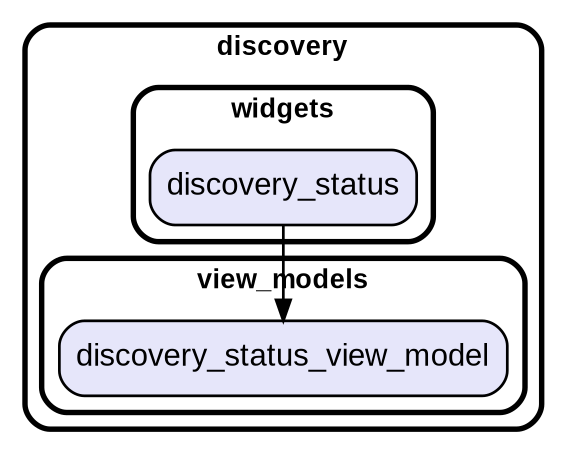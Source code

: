 digraph "" {
  graph [style=rounded fontname="Arial Black" fontsize=13 penwidth=2.6];
  node [shape=rect style="filled,rounded" fontname=Arial fontsize=15 fillcolor=Lavender penwidth=1.3];
  edge [penwidth=1.3];
  "/view_models/discovery_status_view_model.dart" [label="discovery_status_view_model"];
  "/widgets/discovery_status.dart" [label="discovery_status"];
  subgraph "cluster~" {
    label="discovery";
    subgraph "cluster~/view_models" {
      label="view_models";
      "/view_models/discovery_status_view_model.dart";
    }
    subgraph "cluster~/widgets" {
      label="widgets";
      "/widgets/discovery_status.dart";
    }
  }
  "/widgets/discovery_status.dart" -> "/view_models/discovery_status_view_model.dart";
}

